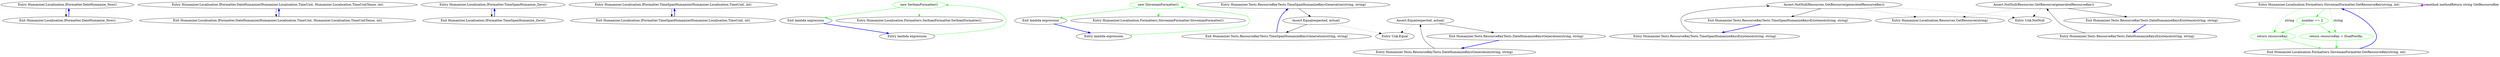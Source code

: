 digraph  {
n0 [label="Entry Humanizer.Localisation.IFormatter.DateHumanize_Now()", span="9-9", cluster="Humanizer.Localisation.IFormatter.DateHumanize_Now()"];
n1 [label="Exit Humanizer.Localisation.IFormatter.DateHumanize_Now()", span="9-9", cluster="Humanizer.Localisation.IFormatter.DateHumanize_Now()"];
n2 [label="Entry Humanizer.Localisation.IFormatter.DateHumanize(Humanizer.Localisation.TimeUnit, Humanizer.Localisation.TimeUnitTense, int)", span="10-10", cluster="Humanizer.Localisation.IFormatter.DateHumanize(Humanizer.Localisation.TimeUnit, Humanizer.Localisation.TimeUnitTense, int)"];
n3 [label="Exit Humanizer.Localisation.IFormatter.DateHumanize(Humanizer.Localisation.TimeUnit, Humanizer.Localisation.TimeUnitTense, int)", span="10-10", cluster="Humanizer.Localisation.IFormatter.DateHumanize(Humanizer.Localisation.TimeUnit, Humanizer.Localisation.TimeUnitTense, int)"];
n4 [label="Entry Humanizer.Localisation.IFormatter.TimeSpanHumanize_Zero()", span="12-12", cluster="Humanizer.Localisation.IFormatter.TimeSpanHumanize_Zero()"];
n5 [label="Exit Humanizer.Localisation.IFormatter.TimeSpanHumanize_Zero()", span="12-12", cluster="Humanizer.Localisation.IFormatter.TimeSpanHumanize_Zero()"];
n6 [label="Entry Humanizer.Localisation.IFormatter.TimeSpanHumanize(Humanizer.Localisation.TimeUnit, int)", span="13-13", cluster="Humanizer.Localisation.IFormatter.TimeSpanHumanize(Humanizer.Localisation.TimeUnit, int)"];
n7 [label="Exit Humanizer.Localisation.IFormatter.TimeSpanHumanize(Humanizer.Localisation.TimeUnit, int)", span="13-13", cluster="Humanizer.Localisation.IFormatter.TimeSpanHumanize(Humanizer.Localisation.TimeUnit, int)"];
d27 [label="new SerbianFormatter()", span="23-23", cluster="lambda expression", color=green, community=0];
d26 [label="Entry lambda expression", span="23-23", cluster="lambda expression"];
d28 [label="Exit lambda expression", span="23-23", cluster="lambda expression"];
d29 [label="Entry Humanizer.Localisation.Formatters.SerbianFormatter.SerbianFormatter()", span="2-2", cluster="Humanizer.Localisation.Formatters.SerbianFormatter.SerbianFormatter()"];
d31 [label="new SlovenianFormatter()", span="24-24", cluster="lambda expression", color=green, community=0];
d30 [label="Entry lambda expression", span="24-24", cluster="lambda expression"];
d32 [label="Exit lambda expression", span="24-24", cluster="lambda expression"];
d33 [label="Entry Humanizer.Localisation.Formatters.SlovenianFormatter.SlovenianFormatter()", span="1-1", cluster="Humanizer.Localisation.Formatters.SlovenianFormatter.SlovenianFormatter()"];
m0_4 [label="Entry Humanizer.Tests.ResourceKeyTests.TimeSpanHumanizeKeysGeneration(string, string)", span="18-18", cluster="Humanizer.Tests.ResourceKeyTests.TimeSpanHumanizeKeysGeneration(string, string)", file="DateHumanizeTests.cs"];
m0_5 [label="Assert.Equal(expected, actual)", span="20-20", cluster="Humanizer.Tests.ResourceKeyTests.TimeSpanHumanizeKeysGeneration(string, string)", file="DateHumanizeTests.cs"];
m0_6 [label="Exit Humanizer.Tests.ResourceKeyTests.TimeSpanHumanizeKeysGeneration(string, string)", span="18-18", cluster="Humanizer.Tests.ResourceKeyTests.TimeSpanHumanizeKeysGeneration(string, string)", file="DateHumanizeTests.cs"];
m0_11 [label="Entry Unk.NotNull", span="", cluster="Unk.NotNull", file="DateHumanizeTests.cs"];
m0_12 [label="Entry Humanizer.Tests.ResourceKeyTests.TimeSpanHumanizeKeysExistence(string, string)", span="32-32", cluster="Humanizer.Tests.ResourceKeyTests.TimeSpanHumanizeKeysExistence(string, string)", file="DateHumanizeTests.cs"];
m0_13 [label="Assert.NotNull(Resources.GetResource(generatedResourceKey))", span="34-34", cluster="Humanizer.Tests.ResourceKeyTests.TimeSpanHumanizeKeysExistence(string, string)", file="DateHumanizeTests.cs"];
m0_14 [label="Exit Humanizer.Tests.ResourceKeyTests.TimeSpanHumanizeKeysExistence(string, string)", span="32-32", cluster="Humanizer.Tests.ResourceKeyTests.TimeSpanHumanizeKeysExistence(string, string)", file="DateHumanizeTests.cs"];
m0_0 [label="Entry Humanizer.Tests.ResourceKeyTests.DateHumanizeKeysGeneration(string, string)", span="11-11", cluster="Humanizer.Tests.ResourceKeyTests.DateHumanizeKeysGeneration(string, string)", file="DateHumanizeTests.cs"];
m0_1 [label="Assert.Equal(expected, actual)", span="13-13", cluster="Humanizer.Tests.ResourceKeyTests.DateHumanizeKeysGeneration(string, string)", file="DateHumanizeTests.cs"];
m0_2 [label="Exit Humanizer.Tests.ResourceKeyTests.DateHumanizeKeysGeneration(string, string)", span="11-11", cluster="Humanizer.Tests.ResourceKeyTests.DateHumanizeKeysGeneration(string, string)", file="DateHumanizeTests.cs"];
m0_10 [label="Entry Humanizer.Localisation.Resources.GetResource(string)", span="16-16", cluster="Humanizer.Localisation.Resources.GetResource(string)", file="DateHumanizeTests.cs"];
m0_3 [label="Entry Unk.Equal", span="", cluster="Unk.Equal", file="DateHumanizeTests.cs"];
m0_7 [label="Entry Humanizer.Tests.ResourceKeyTests.DateHumanizeKeysExistence(string, string)", span="25-25", cluster="Humanizer.Tests.ResourceKeyTests.DateHumanizeKeysExistence(string, string)", file="DateHumanizeTests.cs"];
m0_8 [label="Assert.NotNull(Resources.GetResource(generatedResourceKey))", span="27-27", cluster="Humanizer.Tests.ResourceKeyTests.DateHumanizeKeysExistence(string, string)", file="DateHumanizeTests.cs"];
m0_9 [label="Exit Humanizer.Tests.ResourceKeyTests.DateHumanizeKeysExistence(string, string)", span="25-25", cluster="Humanizer.Tests.ResourceKeyTests.DateHumanizeKeysExistence(string, string)", file="DateHumanizeTests.cs"];
m1_0 [label="Entry Humanizer.Localisation.Formatters.SlovenianFormatter.GetResourceKey(string, int)", span="4-4", cluster="Humanizer.Localisation.Formatters.SlovenianFormatter.GetResourceKey(string, int)", file="SlovenianFormatter.cs"];
m1_1 [label="number == 2", span="5-5", cluster="Humanizer.Localisation.Formatters.SlovenianFormatter.GetResourceKey(string, int)", color=green, community=0, file="SlovenianFormatter.cs"];
m1_2 [label="return resourceKey + DualPostfix;", span="6-6", cluster="Humanizer.Localisation.Formatters.SlovenianFormatter.GetResourceKey(string, int)", color=green, community=0, file="SlovenianFormatter.cs"];
m1_3 [label="return resourceKey;", span="7-7", cluster="Humanizer.Localisation.Formatters.SlovenianFormatter.GetResourceKey(string, int)", color=green, community=0, file="SlovenianFormatter.cs"];
m1_4 [label="Exit Humanizer.Localisation.Formatters.SlovenianFormatter.GetResourceKey(string, int)", span="4-4", cluster="Humanizer.Localisation.Formatters.SlovenianFormatter.GetResourceKey(string, int)", file="SlovenianFormatter.cs"];
n0 -> n1  [key=0, style=solid];
n1 -> n0  [key=0, style=bold, color=blue];
n2 -> n3  [key=0, style=solid];
n3 -> n2  [key=0, style=bold, color=blue];
n4 -> n5  [key=0, style=solid];
n5 -> n4  [key=0, style=bold, color=blue];
n6 -> n7  [key=0, style=solid];
n7 -> n6  [key=0, style=bold, color=blue];
d27 -> d28  [key=0, style=solid, color=green];
d27 -> d29  [key=2, style=dotted, color=green];
d26 -> d27  [key=0, style=solid, color=green];
d28 -> d26  [key=0, style=bold, color=blue];
d31 -> d32  [key=0, style=solid, color=green];
d31 -> d33  [key=2, style=dotted, color=green];
d30 -> d31  [key=0, style=solid, color=green];
d32 -> d30  [key=0, style=bold, color=blue];
m0_4 -> m0_5  [key=0, style=solid];
m0_5 -> m0_6  [key=0, style=solid];
m0_5 -> m0_3  [key=2, style=dotted];
m0_6 -> m0_4  [key=0, style=bold, color=blue];
m0_12 -> m0_13  [key=0, style=solid];
m0_13 -> m0_14  [key=0, style=solid];
m0_13 -> m0_10  [key=2, style=dotted];
m0_13 -> m0_11  [key=2, style=dotted];
m0_14 -> m0_12  [key=0, style=bold, color=blue];
m0_0 -> m0_1  [key=0, style=solid];
m0_1 -> m0_2  [key=0, style=solid];
m0_1 -> m0_3  [key=2, style=dotted];
m0_2 -> m0_0  [key=0, style=bold, color=blue];
m0_7 -> m0_8  [key=0, style=solid];
m0_8 -> m0_9  [key=0, style=solid];
m0_8 -> m0_10  [key=2, style=dotted];
m0_8 -> m0_11  [key=2, style=dotted];
m0_9 -> m0_7  [key=0, style=bold, color=blue];
m1_0 -> m1_1  [key=0, style=solid, color=green];
m1_0 -> m1_2  [key=1, style=dashed, color=green, label=string];
m1_0 -> m1_3  [key=1, style=dashed, color=green, label=string];
m1_0 -> m1_0  [key=3, color=darkorchid, style=bold, label="method methodReturn string GetResourceKey"];
m1_1 -> m1_2  [key=0, style=solid, color=green];
m1_1 -> m1_3  [key=0, style=solid, color=green];
m1_2 -> m1_4  [key=0, style=solid, color=green];
m1_3 -> m1_4  [key=0, style=solid, color=green];
m1_4 -> m1_0  [key=0, style=bold, color=blue];
}
